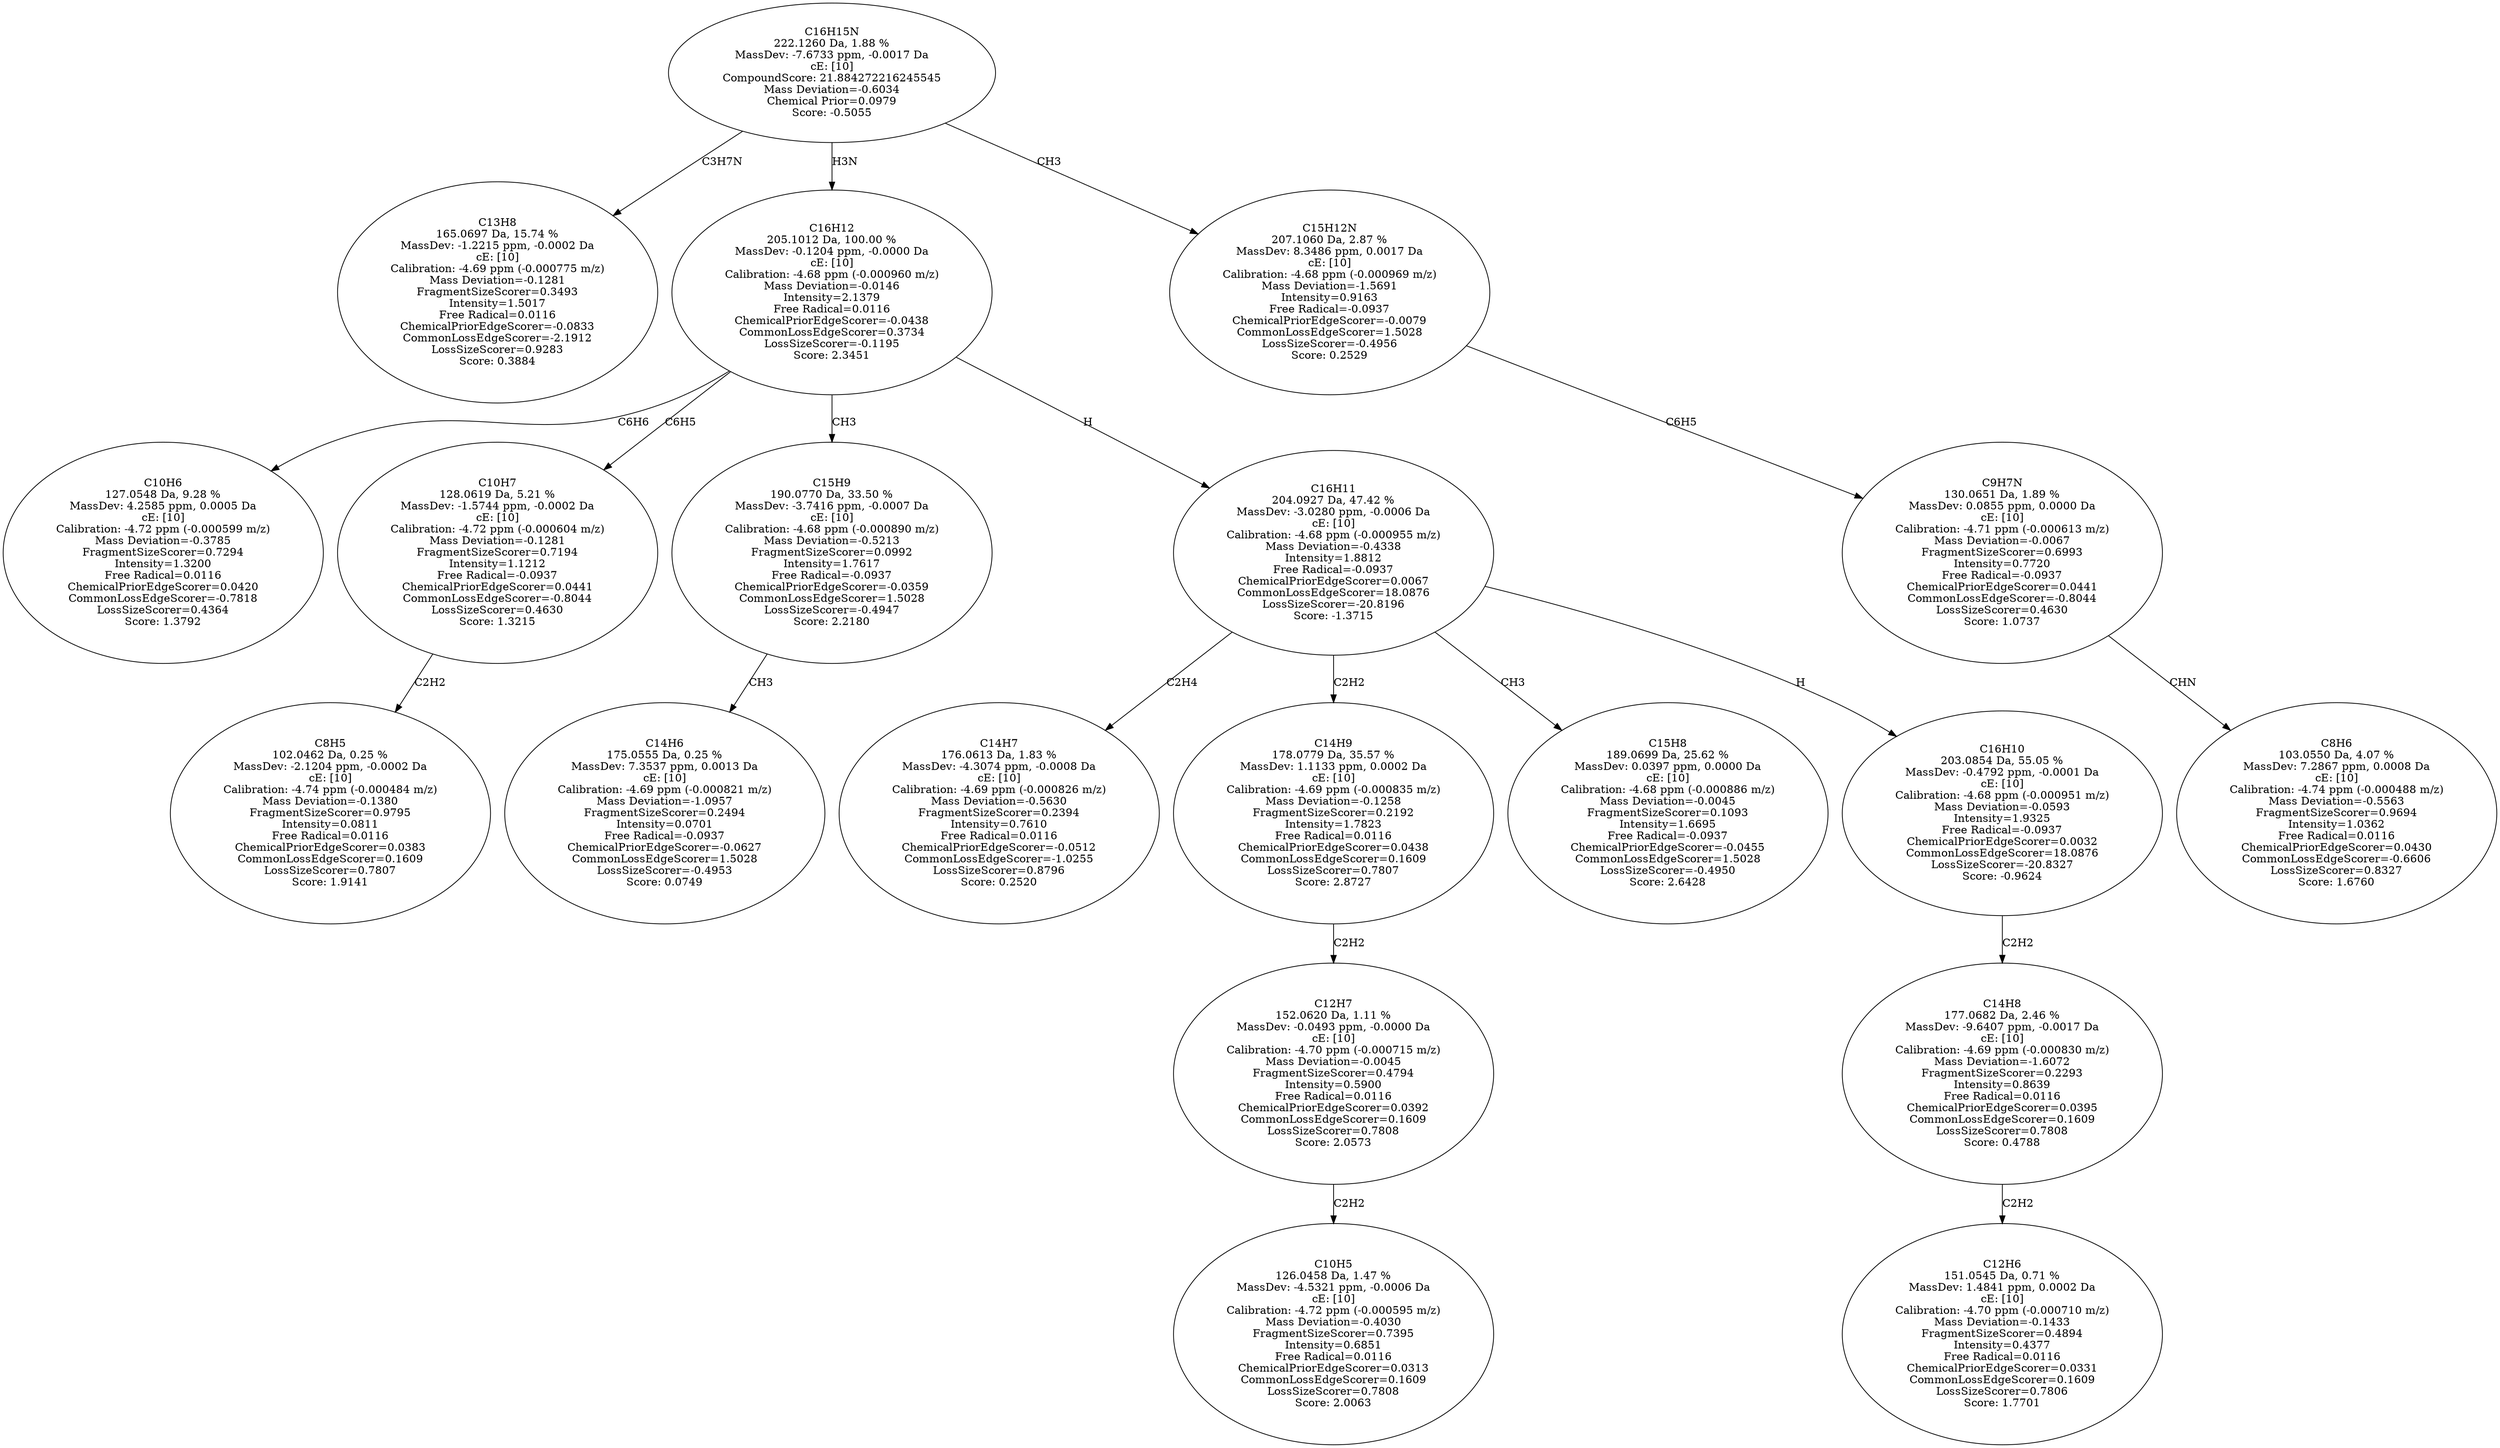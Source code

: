 strict digraph {
v1 [label="C13H8\n165.0697 Da, 15.74 %\nMassDev: -1.2215 ppm, -0.0002 Da\ncE: [10]\nCalibration: -4.69 ppm (-0.000775 m/z)\nMass Deviation=-0.1281\nFragmentSizeScorer=0.3493\nIntensity=1.5017\nFree Radical=0.0116\nChemicalPriorEdgeScorer=-0.0833\nCommonLossEdgeScorer=-2.1912\nLossSizeScorer=0.9283\nScore: 0.3884"];
v2 [label="C10H6\n127.0548 Da, 9.28 %\nMassDev: 4.2585 ppm, 0.0005 Da\ncE: [10]\nCalibration: -4.72 ppm (-0.000599 m/z)\nMass Deviation=-0.3785\nFragmentSizeScorer=0.7294\nIntensity=1.3200\nFree Radical=0.0116\nChemicalPriorEdgeScorer=0.0420\nCommonLossEdgeScorer=-0.7818\nLossSizeScorer=0.4364\nScore: 1.3792"];
v3 [label="C8H5\n102.0462 Da, 0.25 %\nMassDev: -2.1204 ppm, -0.0002 Da\ncE: [10]\nCalibration: -4.74 ppm (-0.000484 m/z)\nMass Deviation=-0.1380\nFragmentSizeScorer=0.9795\nIntensity=0.0811\nFree Radical=0.0116\nChemicalPriorEdgeScorer=0.0383\nCommonLossEdgeScorer=0.1609\nLossSizeScorer=0.7807\nScore: 1.9141"];
v4 [label="C10H7\n128.0619 Da, 5.21 %\nMassDev: -1.5744 ppm, -0.0002 Da\ncE: [10]\nCalibration: -4.72 ppm (-0.000604 m/z)\nMass Deviation=-0.1281\nFragmentSizeScorer=0.7194\nIntensity=1.1212\nFree Radical=-0.0937\nChemicalPriorEdgeScorer=0.0441\nCommonLossEdgeScorer=-0.8044\nLossSizeScorer=0.4630\nScore: 1.3215"];
v5 [label="C14H6\n175.0555 Da, 0.25 %\nMassDev: 7.3537 ppm, 0.0013 Da\ncE: [10]\nCalibration: -4.69 ppm (-0.000821 m/z)\nMass Deviation=-1.0957\nFragmentSizeScorer=0.2494\nIntensity=0.0701\nFree Radical=-0.0937\nChemicalPriorEdgeScorer=-0.0627\nCommonLossEdgeScorer=1.5028\nLossSizeScorer=-0.4953\nScore: 0.0749"];
v6 [label="C15H9\n190.0770 Da, 33.50 %\nMassDev: -3.7416 ppm, -0.0007 Da\ncE: [10]\nCalibration: -4.68 ppm (-0.000890 m/z)\nMass Deviation=-0.5213\nFragmentSizeScorer=0.0992\nIntensity=1.7617\nFree Radical=-0.0937\nChemicalPriorEdgeScorer=-0.0359\nCommonLossEdgeScorer=1.5028\nLossSizeScorer=-0.4947\nScore: 2.2180"];
v7 [label="C14H7\n176.0613 Da, 1.83 %\nMassDev: -4.3074 ppm, -0.0008 Da\ncE: [10]\nCalibration: -4.69 ppm (-0.000826 m/z)\nMass Deviation=-0.5630\nFragmentSizeScorer=0.2394\nIntensity=0.7610\nFree Radical=0.0116\nChemicalPriorEdgeScorer=-0.0512\nCommonLossEdgeScorer=-1.0255\nLossSizeScorer=0.8796\nScore: 0.2520"];
v8 [label="C10H5\n126.0458 Da, 1.47 %\nMassDev: -4.5321 ppm, -0.0006 Da\ncE: [10]\nCalibration: -4.72 ppm (-0.000595 m/z)\nMass Deviation=-0.4030\nFragmentSizeScorer=0.7395\nIntensity=0.6851\nFree Radical=0.0116\nChemicalPriorEdgeScorer=0.0313\nCommonLossEdgeScorer=0.1609\nLossSizeScorer=0.7808\nScore: 2.0063"];
v9 [label="C12H7\n152.0620 Da, 1.11 %\nMassDev: -0.0493 ppm, -0.0000 Da\ncE: [10]\nCalibration: -4.70 ppm (-0.000715 m/z)\nMass Deviation=-0.0045\nFragmentSizeScorer=0.4794\nIntensity=0.5900\nFree Radical=0.0116\nChemicalPriorEdgeScorer=0.0392\nCommonLossEdgeScorer=0.1609\nLossSizeScorer=0.7808\nScore: 2.0573"];
v10 [label="C14H9\n178.0779 Da, 35.57 %\nMassDev: 1.1133 ppm, 0.0002 Da\ncE: [10]\nCalibration: -4.69 ppm (-0.000835 m/z)\nMass Deviation=-0.1258\nFragmentSizeScorer=0.2192\nIntensity=1.7823\nFree Radical=0.0116\nChemicalPriorEdgeScorer=0.0438\nCommonLossEdgeScorer=0.1609\nLossSizeScorer=0.7807\nScore: 2.8727"];
v11 [label="C15H8\n189.0699 Da, 25.62 %\nMassDev: 0.0397 ppm, 0.0000 Da\ncE: [10]\nCalibration: -4.68 ppm (-0.000886 m/z)\nMass Deviation=-0.0045\nFragmentSizeScorer=0.1093\nIntensity=1.6695\nFree Radical=-0.0937\nChemicalPriorEdgeScorer=-0.0455\nCommonLossEdgeScorer=1.5028\nLossSizeScorer=-0.4950\nScore: 2.6428"];
v12 [label="C12H6\n151.0545 Da, 0.71 %\nMassDev: 1.4841 ppm, 0.0002 Da\ncE: [10]\nCalibration: -4.70 ppm (-0.000710 m/z)\nMass Deviation=-0.1433\nFragmentSizeScorer=0.4894\nIntensity=0.4377\nFree Radical=0.0116\nChemicalPriorEdgeScorer=0.0331\nCommonLossEdgeScorer=0.1609\nLossSizeScorer=0.7806\nScore: 1.7701"];
v13 [label="C14H8\n177.0682 Da, 2.46 %\nMassDev: -9.6407 ppm, -0.0017 Da\ncE: [10]\nCalibration: -4.69 ppm (-0.000830 m/z)\nMass Deviation=-1.6072\nFragmentSizeScorer=0.2293\nIntensity=0.8639\nFree Radical=0.0116\nChemicalPriorEdgeScorer=0.0395\nCommonLossEdgeScorer=0.1609\nLossSizeScorer=0.7808\nScore: 0.4788"];
v14 [label="C16H10\n203.0854 Da, 55.05 %\nMassDev: -0.4792 ppm, -0.0001 Da\ncE: [10]\nCalibration: -4.68 ppm (-0.000951 m/z)\nMass Deviation=-0.0593\nIntensity=1.9325\nFree Radical=-0.0937\nChemicalPriorEdgeScorer=0.0032\nCommonLossEdgeScorer=18.0876\nLossSizeScorer=-20.8327\nScore: -0.9624"];
v15 [label="C16H11\n204.0927 Da, 47.42 %\nMassDev: -3.0280 ppm, -0.0006 Da\ncE: [10]\nCalibration: -4.68 ppm (-0.000955 m/z)\nMass Deviation=-0.4338\nIntensity=1.8812\nFree Radical=-0.0937\nChemicalPriorEdgeScorer=0.0067\nCommonLossEdgeScorer=18.0876\nLossSizeScorer=-20.8196\nScore: -1.3715"];
v16 [label="C16H12\n205.1012 Da, 100.00 %\nMassDev: -0.1204 ppm, -0.0000 Da\ncE: [10]\nCalibration: -4.68 ppm (-0.000960 m/z)\nMass Deviation=-0.0146\nIntensity=2.1379\nFree Radical=0.0116\nChemicalPriorEdgeScorer=-0.0438\nCommonLossEdgeScorer=0.3734\nLossSizeScorer=-0.1195\nScore: 2.3451"];
v17 [label="C8H6\n103.0550 Da, 4.07 %\nMassDev: 7.2867 ppm, 0.0008 Da\ncE: [10]\nCalibration: -4.74 ppm (-0.000488 m/z)\nMass Deviation=-0.5563\nFragmentSizeScorer=0.9694\nIntensity=1.0362\nFree Radical=0.0116\nChemicalPriorEdgeScorer=0.0430\nCommonLossEdgeScorer=-0.6606\nLossSizeScorer=0.8327\nScore: 1.6760"];
v18 [label="C9H7N\n130.0651 Da, 1.89 %\nMassDev: 0.0855 ppm, 0.0000 Da\ncE: [10]\nCalibration: -4.71 ppm (-0.000613 m/z)\nMass Deviation=-0.0067\nFragmentSizeScorer=0.6993\nIntensity=0.7720\nFree Radical=-0.0937\nChemicalPriorEdgeScorer=0.0441\nCommonLossEdgeScorer=-0.8044\nLossSizeScorer=0.4630\nScore: 1.0737"];
v19 [label="C15H12N\n207.1060 Da, 2.87 %\nMassDev: 8.3486 ppm, 0.0017 Da\ncE: [10]\nCalibration: -4.68 ppm (-0.000969 m/z)\nMass Deviation=-1.5691\nIntensity=0.9163\nFree Radical=-0.0937\nChemicalPriorEdgeScorer=-0.0079\nCommonLossEdgeScorer=1.5028\nLossSizeScorer=-0.4956\nScore: 0.2529"];
v20 [label="C16H15N\n222.1260 Da, 1.88 %\nMassDev: -7.6733 ppm, -0.0017 Da\ncE: [10]\nCompoundScore: 21.884272216245545\nMass Deviation=-0.6034\nChemical Prior=0.0979\nScore: -0.5055"];
v20 -> v1 [label="C3H7N"];
v16 -> v2 [label="C6H6"];
v4 -> v3 [label="C2H2"];
v16 -> v4 [label="C6H5"];
v6 -> v5 [label="CH3"];
v16 -> v6 [label="CH3"];
v15 -> v7 [label="C2H4"];
v9 -> v8 [label="C2H2"];
v10 -> v9 [label="C2H2"];
v15 -> v10 [label="C2H2"];
v15 -> v11 [label="CH3"];
v13 -> v12 [label="C2H2"];
v14 -> v13 [label="C2H2"];
v15 -> v14 [label="H"];
v16 -> v15 [label="H"];
v20 -> v16 [label="H3N"];
v18 -> v17 [label="CHN"];
v19 -> v18 [label="C6H5"];
v20 -> v19 [label="CH3"];
}